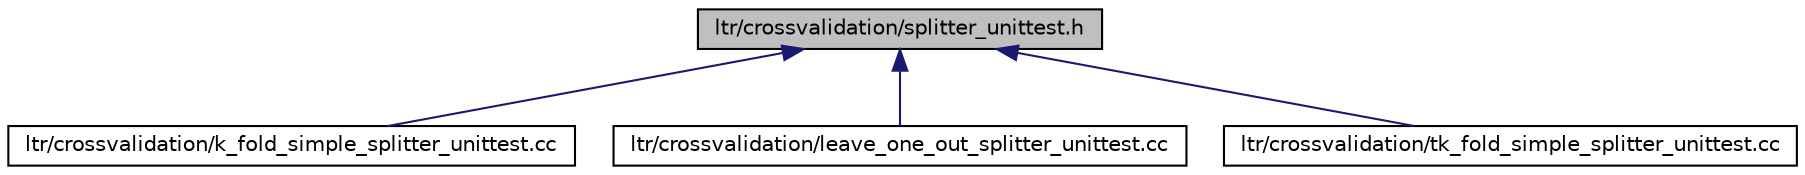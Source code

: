 digraph G
{
  edge [fontname="Helvetica",fontsize="10",labelfontname="Helvetica",labelfontsize="10"];
  node [fontname="Helvetica",fontsize="10",shape=record];
  Node1 [label="ltr/crossvalidation/splitter_unittest.h",height=0.2,width=0.4,color="black", fillcolor="grey75", style="filled" fontcolor="black"];
  Node1 -> Node2 [dir="back",color="midnightblue",fontsize="10",style="solid",fontname="Helvetica"];
  Node2 [label="ltr/crossvalidation/k_fold_simple_splitter_unittest.cc",height=0.2,width=0.4,color="black", fillcolor="white", style="filled",URL="$k__fold__simple__splitter__unittest_8cc.html"];
  Node1 -> Node3 [dir="back",color="midnightblue",fontsize="10",style="solid",fontname="Helvetica"];
  Node3 [label="ltr/crossvalidation/leave_one_out_splitter_unittest.cc",height=0.2,width=0.4,color="black", fillcolor="white", style="filled",URL="$leave__one__out__splitter__unittest_8cc.html"];
  Node1 -> Node4 [dir="back",color="midnightblue",fontsize="10",style="solid",fontname="Helvetica"];
  Node4 [label="ltr/crossvalidation/tk_fold_simple_splitter_unittest.cc",height=0.2,width=0.4,color="black", fillcolor="white", style="filled",URL="$tk__fold__simple__splitter__unittest_8cc.html"];
}
